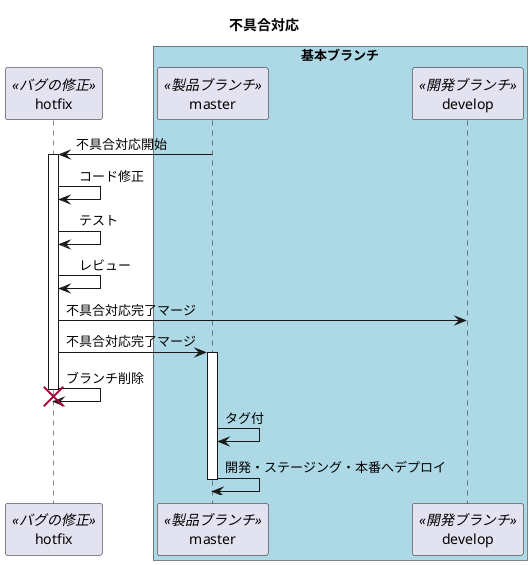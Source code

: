 @startuml
title 不具合対応

participant hotfix as hotfix <<バグの修正>>
box "基本ブランチ" #LightBlue
  participant master as master <<製品ブランチ>>
  participant develop as develop <<開発ブランチ>>
end box

master -> hotfix : 不具合対応開始
activate hotfix
hotfix -> hotfix :　コード修正
hotfix -> hotfix :　テスト
hotfix -> hotfix :　レビュー
hotfix -> develop : 不具合対応完了マージ
master <- hotfix : 不具合対応完了マージ
activate master
hotfix -> hotfix : ブランチ削除
destroy hotfix
deactivate hotfix
master -> master : タグ付
master -> master : 開発・ステージング・本番へデプロイ
deactivate master

@enduml
